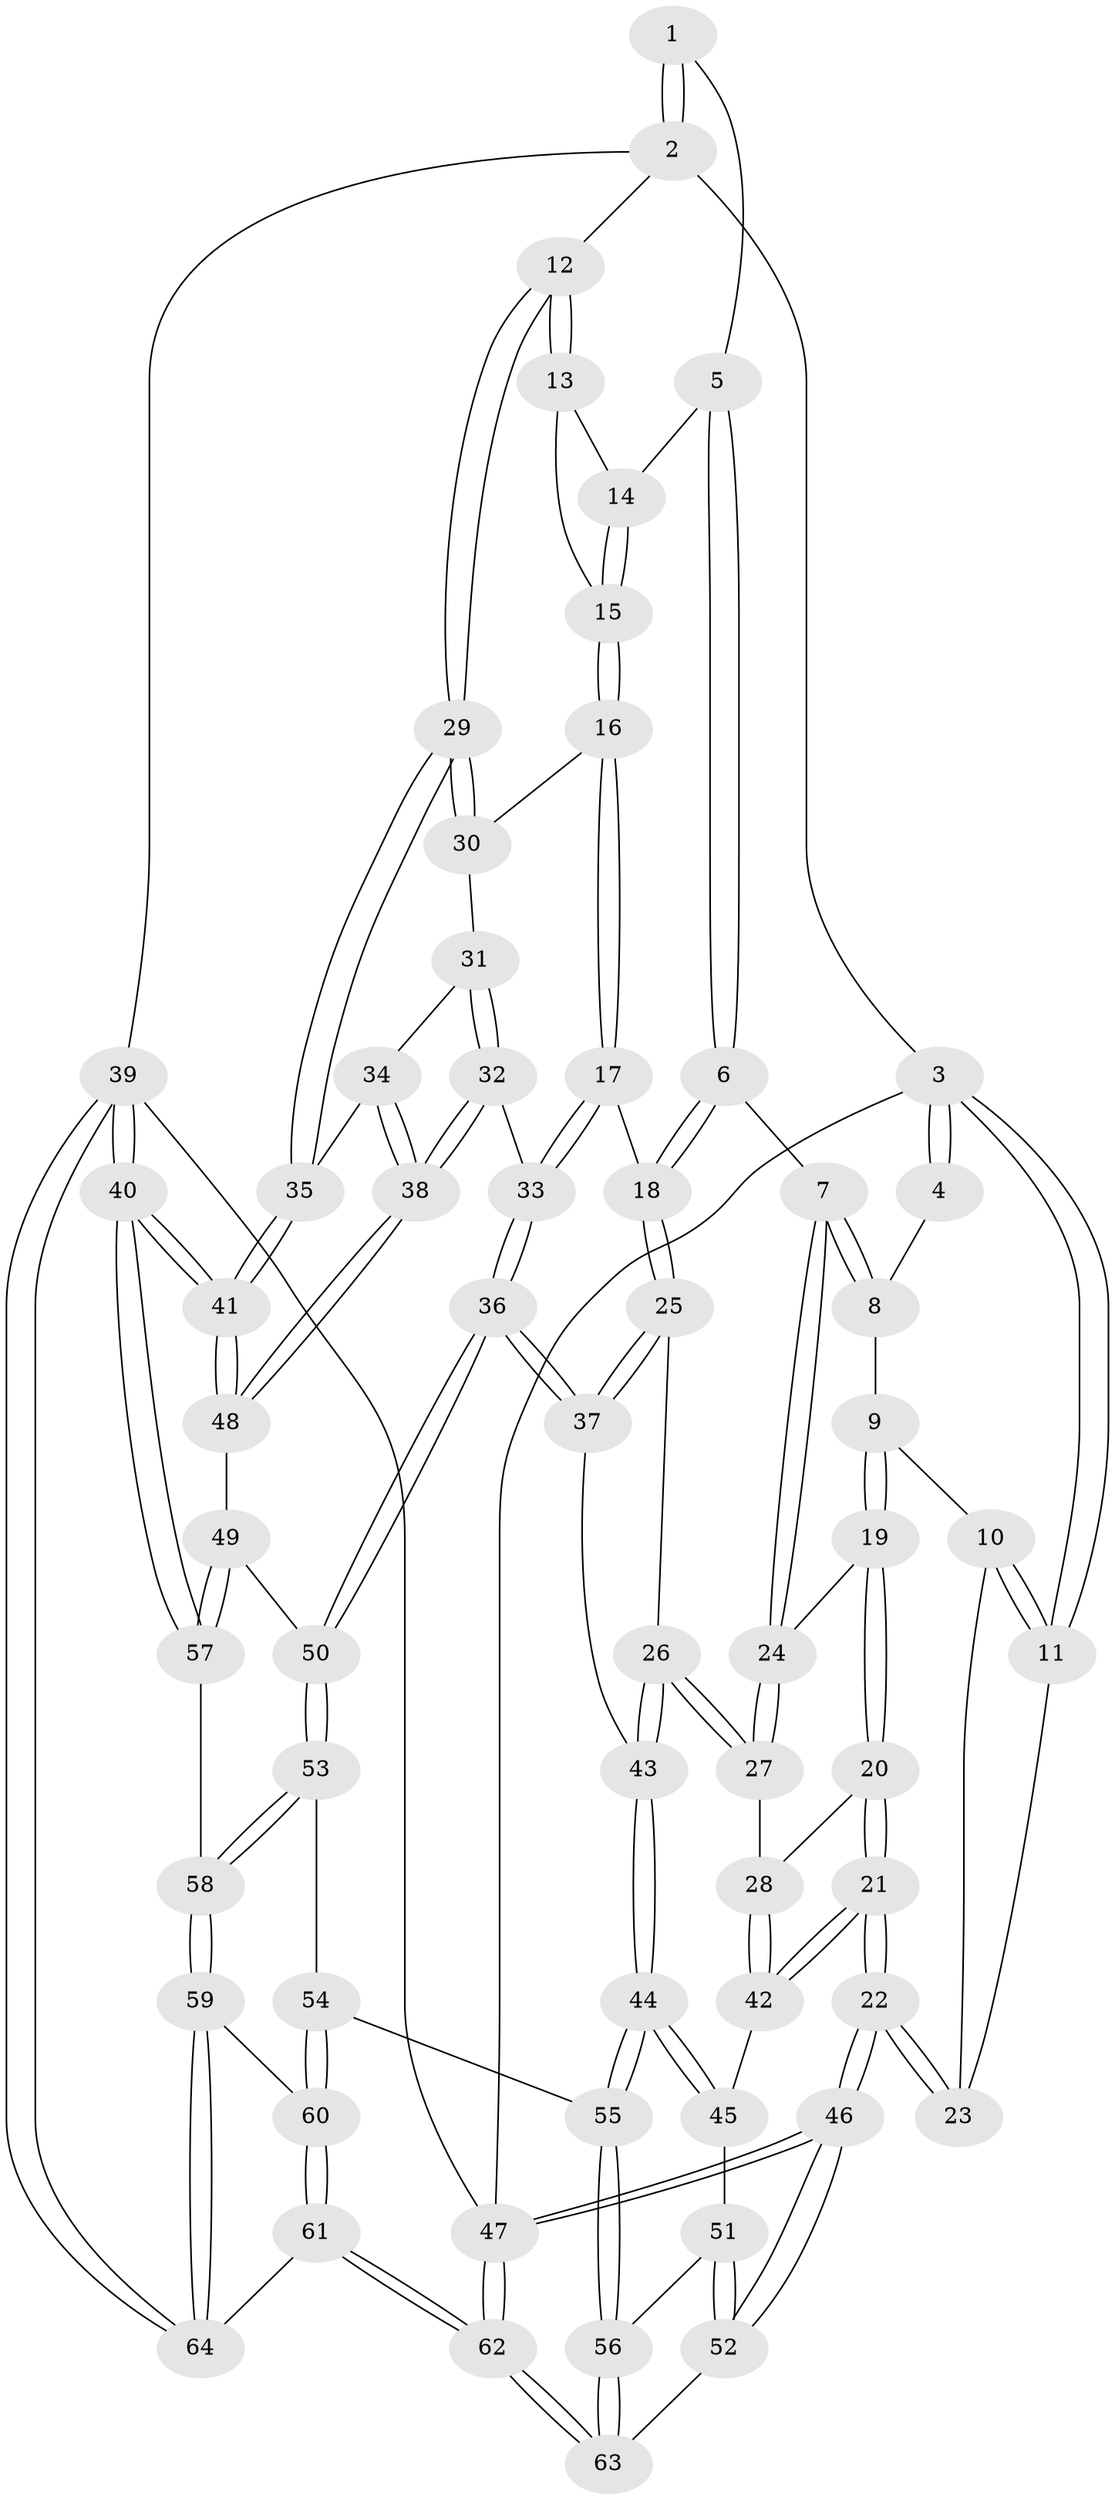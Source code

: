 // Generated by graph-tools (version 1.1) at 2025/27/03/15/25 16:27:56]
// undirected, 64 vertices, 157 edges
graph export_dot {
graph [start="1"]
  node [color=gray90,style=filled];
  1 [pos="+0.6923831056064924+0"];
  2 [pos="+1+0"];
  3 [pos="+0+0"];
  4 [pos="+0.25131152898026+0"];
  5 [pos="+0.6578599083464631+0.1253594589823103"];
  6 [pos="+0.5307017498314351+0.20850838488546503"];
  7 [pos="+0.4394956314895136+0.1778882564312104"];
  8 [pos="+0.26415389864769057+0"];
  9 [pos="+0.1503105543607248+0.21192178719350058"];
  10 [pos="+0.12757435317733498+0.20254142887812956"];
  11 [pos="+0+0"];
  12 [pos="+1+0"];
  13 [pos="+1+0"];
  14 [pos="+0.7094242213421036+0.14135198889368564"];
  15 [pos="+0.8482970075217611+0.28585784858477636"];
  16 [pos="+0.849376057315799+0.310648975020268"];
  17 [pos="+0.7727332821733698+0.3760748053815913"];
  18 [pos="+0.5676703427977052+0.3307241785828321"];
  19 [pos="+0.17329991489237268+0.25805513587493606"];
  20 [pos="+0.11225999366834388+0.3441356465996874"];
  21 [pos="+0+0.47294236839861215"];
  22 [pos="+0+0.49412963289672845"];
  23 [pos="+0+0.25404915682889495"];
  24 [pos="+0.31834302831457256+0.27172207539463267"];
  25 [pos="+0.5575033111766988+0.3733688723408693"];
  26 [pos="+0.34059558819224817+0.47027081305762286"];
  27 [pos="+0.31908339468291386+0.45794450844178103"];
  28 [pos="+0.2980680064387029+0.46530715896416686"];
  29 [pos="+1+0.3161947386376198"];
  30 [pos="+0.8803335248100436+0.3321531411434608"];
  31 [pos="+0.8833323137638613+0.33847685750263923"];
  32 [pos="+0.8847953451287877+0.5480726306729959"];
  33 [pos="+0.7681387810296505+0.5127375216727839"];
  34 [pos="+0.9659230066041411+0.4374665070585343"];
  35 [pos="+1+0.39711855195364015"];
  36 [pos="+0.6350543442006159+0.6008399696189114"];
  37 [pos="+0.5935099450339123+0.5706064125858566"];
  38 [pos="+0.9080591958151741+0.5623260011821104"];
  39 [pos="+1+1"];
  40 [pos="+1+0.9467454199165592"];
  41 [pos="+1+0.7907972199131945"];
  42 [pos="+0.20536913667388304+0.5333068384755872"];
  43 [pos="+0.42008981617179997+0.5972735902847341"];
  44 [pos="+0.36790679635522994+0.6885393714525583"];
  45 [pos="+0.22079138066840645+0.6069575612973575"];
  46 [pos="+0+0.7374865582082419"];
  47 [pos="+0+1"];
  48 [pos="+0.9309395819495584+0.594765861179509"];
  49 [pos="+0.7150748579629281+0.7302539213093405"];
  50 [pos="+0.640071981867071+0.6205332154993312"];
  51 [pos="+0.1534153183956505+0.7035761777504995"];
  52 [pos="+0+0.7377774936027354"];
  53 [pos="+0.48030642333600915+0.7987869922742342"];
  54 [pos="+0.44203093731649423+0.8078536920842163"];
  55 [pos="+0.36239751789515373+0.7836168978868074"];
  56 [pos="+0.31621409223001884+0.818283502731599"];
  57 [pos="+0.7419906428486105+0.830162535350958"];
  58 [pos="+0.6929899711356952+0.8761338217305533"];
  59 [pos="+0.637965701736141+0.9967952738146133"];
  60 [pos="+0.4874307841740883+0.9186271067699082"];
  61 [pos="+0.20791391372227747+1"];
  62 [pos="+0.20275298508803666+1"];
  63 [pos="+0.2891891186173179+0.8699600718234196"];
  64 [pos="+0.6269776209881912+1"];
  1 -- 2;
  1 -- 2;
  1 -- 5;
  2 -- 3;
  2 -- 12;
  2 -- 39;
  3 -- 4;
  3 -- 4;
  3 -- 11;
  3 -- 11;
  3 -- 47;
  4 -- 8;
  5 -- 6;
  5 -- 6;
  5 -- 14;
  6 -- 7;
  6 -- 18;
  6 -- 18;
  7 -- 8;
  7 -- 8;
  7 -- 24;
  7 -- 24;
  8 -- 9;
  9 -- 10;
  9 -- 19;
  9 -- 19;
  10 -- 11;
  10 -- 11;
  10 -- 23;
  11 -- 23;
  12 -- 13;
  12 -- 13;
  12 -- 29;
  12 -- 29;
  13 -- 14;
  13 -- 15;
  14 -- 15;
  14 -- 15;
  15 -- 16;
  15 -- 16;
  16 -- 17;
  16 -- 17;
  16 -- 30;
  17 -- 18;
  17 -- 33;
  17 -- 33;
  18 -- 25;
  18 -- 25;
  19 -- 20;
  19 -- 20;
  19 -- 24;
  20 -- 21;
  20 -- 21;
  20 -- 28;
  21 -- 22;
  21 -- 22;
  21 -- 42;
  21 -- 42;
  22 -- 23;
  22 -- 23;
  22 -- 46;
  22 -- 46;
  24 -- 27;
  24 -- 27;
  25 -- 26;
  25 -- 37;
  25 -- 37;
  26 -- 27;
  26 -- 27;
  26 -- 43;
  26 -- 43;
  27 -- 28;
  28 -- 42;
  28 -- 42;
  29 -- 30;
  29 -- 30;
  29 -- 35;
  29 -- 35;
  30 -- 31;
  31 -- 32;
  31 -- 32;
  31 -- 34;
  32 -- 33;
  32 -- 38;
  32 -- 38;
  33 -- 36;
  33 -- 36;
  34 -- 35;
  34 -- 38;
  34 -- 38;
  35 -- 41;
  35 -- 41;
  36 -- 37;
  36 -- 37;
  36 -- 50;
  36 -- 50;
  37 -- 43;
  38 -- 48;
  38 -- 48;
  39 -- 40;
  39 -- 40;
  39 -- 64;
  39 -- 64;
  39 -- 47;
  40 -- 41;
  40 -- 41;
  40 -- 57;
  40 -- 57;
  41 -- 48;
  41 -- 48;
  42 -- 45;
  43 -- 44;
  43 -- 44;
  44 -- 45;
  44 -- 45;
  44 -- 55;
  44 -- 55;
  45 -- 51;
  46 -- 47;
  46 -- 47;
  46 -- 52;
  46 -- 52;
  47 -- 62;
  47 -- 62;
  48 -- 49;
  49 -- 50;
  49 -- 57;
  49 -- 57;
  50 -- 53;
  50 -- 53;
  51 -- 52;
  51 -- 52;
  51 -- 56;
  52 -- 63;
  53 -- 54;
  53 -- 58;
  53 -- 58;
  54 -- 55;
  54 -- 60;
  54 -- 60;
  55 -- 56;
  55 -- 56;
  56 -- 63;
  56 -- 63;
  57 -- 58;
  58 -- 59;
  58 -- 59;
  59 -- 60;
  59 -- 64;
  59 -- 64;
  60 -- 61;
  60 -- 61;
  61 -- 62;
  61 -- 62;
  61 -- 64;
  62 -- 63;
  62 -- 63;
}
